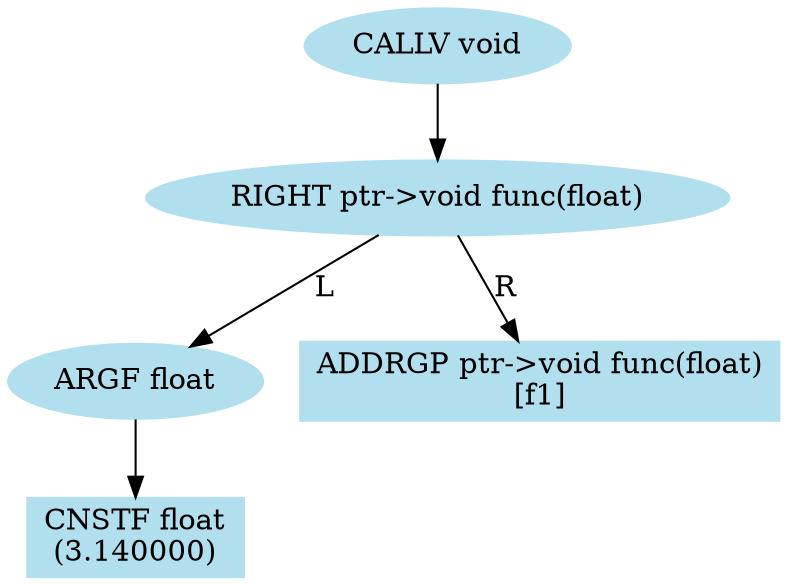 ////////////////////////////////////////////////////////////////////////////////
// Generate the dot file for drawing semantic structure of statements

// File name: test.c
// Line number: 10
////////////////////////////////////////////////////////////////////////////////

digraph semantic_dag  {
    node [color=lightblue2, style=filled];

    v1 [label="CALLV void"];
    v2 [label="RIGHT ptr->void func(float)"];
    v1 -> v2;

    v3 [label="ARGF float"];
    v4 [label="ADDRGP ptr->void func(float)\n\[f1\]", shape=box];
    v2 -> v3 [label="L"];
    v2 -> v4 [label="R"];

    v5 [label="CNSTF float\n\(3.140000\)", shape=box];
    v3 -> v5;

}
